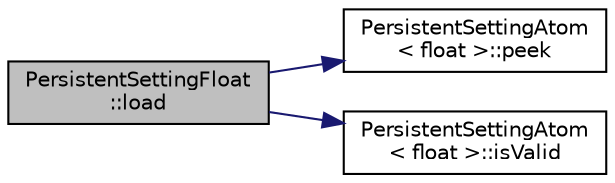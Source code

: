 digraph "PersistentSettingFloat::load"
{
  edge [fontname="Helvetica",fontsize="10",labelfontname="Helvetica",labelfontsize="10"];
  node [fontname="Helvetica",fontsize="10",shape=record];
  rankdir="LR";
  Node4 [label="PersistentSettingFloat\l::load",height=0.2,width=0.4,color="black", fillcolor="grey75", style="filled", fontcolor="black"];
  Node4 -> Node5 [color="midnightblue",fontsize="10",style="solid",fontname="Helvetica"];
  Node5 [label="PersistentSettingAtom\l\< float \>::peek",height=0.2,width=0.4,color="black", fillcolor="white", style="filled",URL="$classPersistentSettingAtom.html#a2a06a3e5f249e2ed5fd9fca387f44473",tooltip="peek at what is in EEPROM for this setting (may not be a valid value) "];
  Node4 -> Node6 [color="midnightblue",fontsize="10",style="solid",fontname="Helvetica"];
  Node6 [label="PersistentSettingAtom\l\< float \>::isValid",height=0.2,width=0.4,color="black", fillcolor="white", style="filled",URL="$classPersistentSettingAtom.html#af8bb87b4c901e1fa1a693aa4673eaf44",tooltip="Validation of String representation. "];
}
